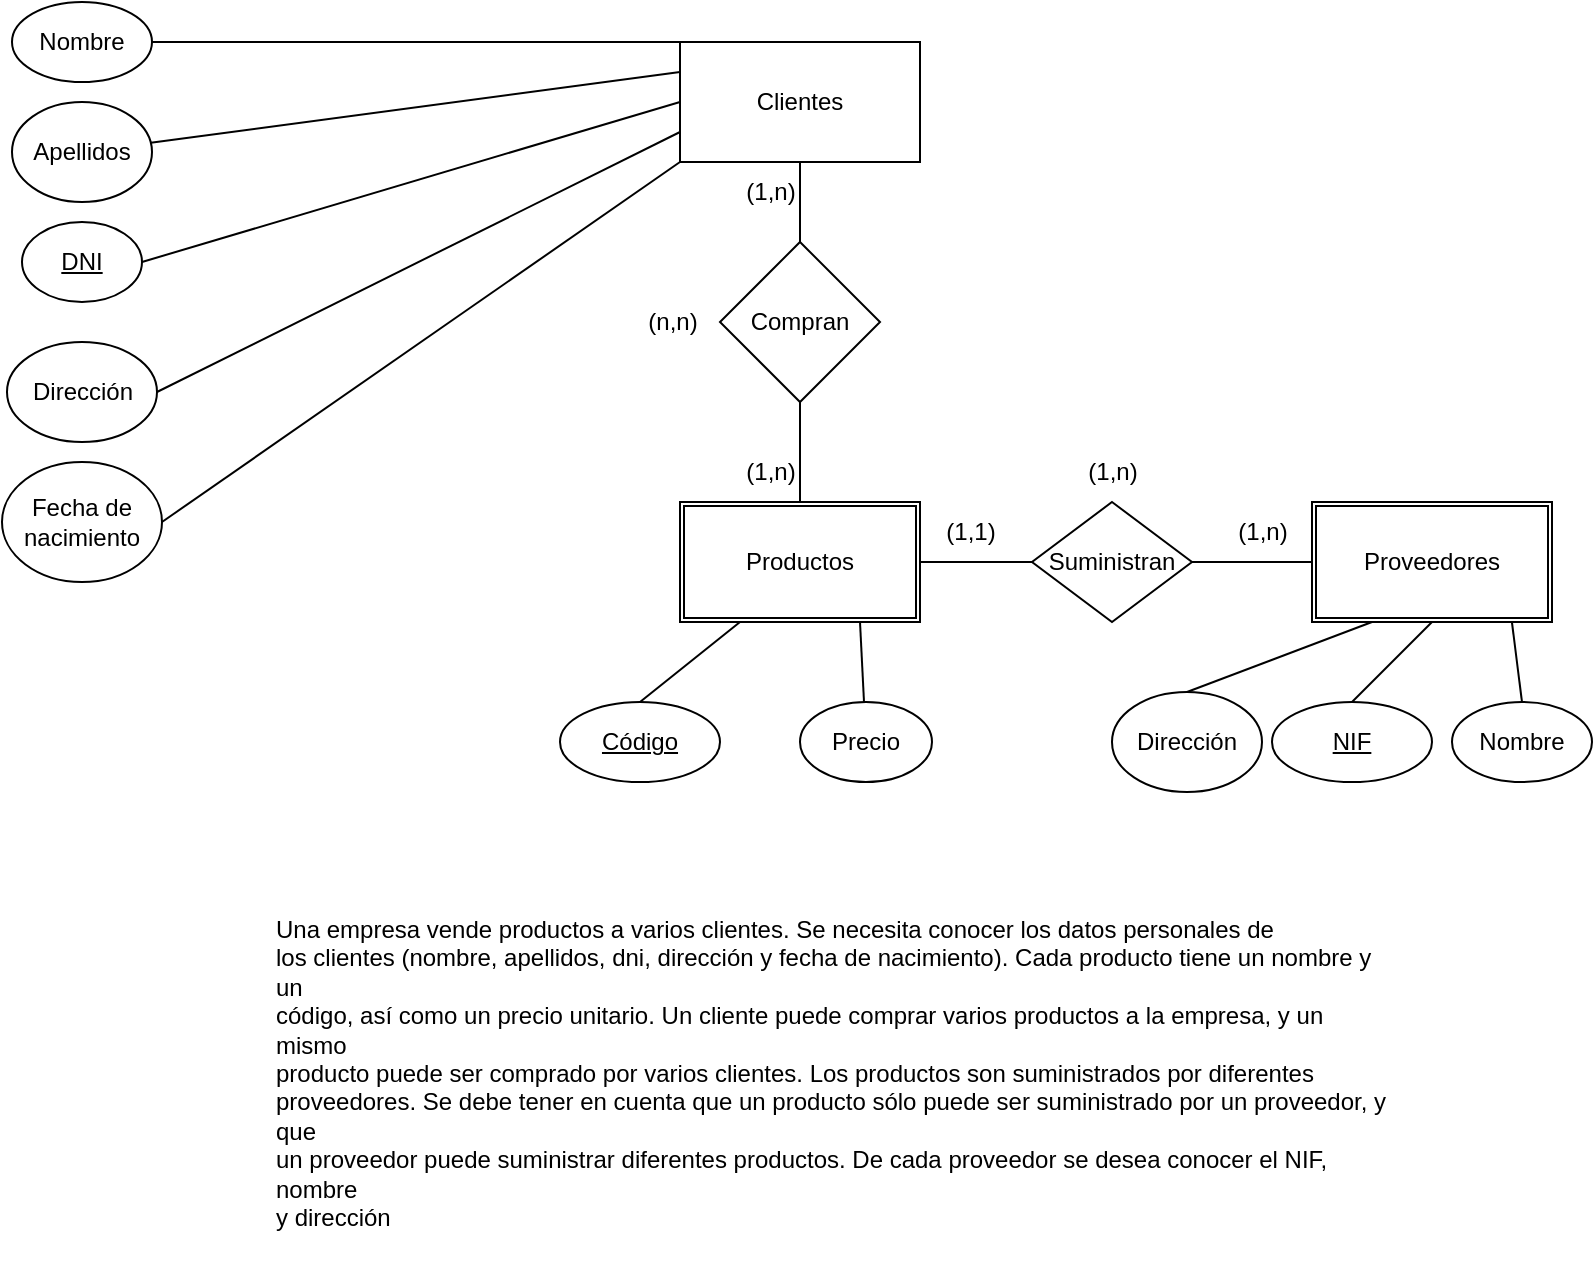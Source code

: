 <mxfile version="20.4.0" type="google"><diagram id="COIHLsNL-WiopbFt6srC" name="Página-1"><mxGraphModel grid="1" page="1" gridSize="10" guides="1" tooltips="1" connect="1" arrows="1" fold="1" pageScale="1" pageWidth="827" pageHeight="1169" math="0" shadow="0"><root><mxCell id="0"/><mxCell id="1" parent="0"/><mxCell id="CYXBWywbIH8q4qcCwJJW-1" value="Una empresa vende productos a varios clientes. Se necesita conocer los datos personales de&#10;los clientes (nombre, apellidos, dni, dirección y fecha de nacimiento). Cada producto tiene un nombre y un&#10;código, así como un precio unitario. Un cliente puede comprar varios productos a la empresa, y un mismo&#10;producto puede ser comprado por varios clientes. Los productos son suministrados por diferentes&#10;proveedores. Se debe tener en cuenta que un producto sólo puede ser suministrado por un proveedor, y que&#10;un proveedor puede suministrar diferentes productos. De cada proveedor se desea conocer el NIF, nombre&#10;y dirección" style="text;whiteSpace=wrap;html=1;" vertex="1" parent="1"><mxGeometry x="150" y="460" width="560" height="180" as="geometry"/></mxCell><mxCell id="CYXBWywbIH8q4qcCwJJW-2" value="Productos" style="shape=ext;double=1;rounded=0;whiteSpace=wrap;html=1;" vertex="1" parent="1"><mxGeometry x="354" y="260" width="120" height="60" as="geometry"/></mxCell><mxCell id="CYXBWywbIH8q4qcCwJJW-3" value="Clientes" style="rounded=0;whiteSpace=wrap;html=1;" vertex="1" parent="1"><mxGeometry x="354" y="30" width="120" height="60" as="geometry"/></mxCell><mxCell id="CYXBWywbIH8q4qcCwJJW-4" value="Compran" style="rhombus;whiteSpace=wrap;html=1;" vertex="1" parent="1"><mxGeometry x="374" y="130" width="80" height="80" as="geometry"/></mxCell><mxCell id="CYXBWywbIH8q4qcCwJJW-5" value="" style="endArrow=none;html=1;rounded=0;entryX=0.5;entryY=1;entryDx=0;entryDy=0;" edge="1" parent="1" source="CYXBWywbIH8q4qcCwJJW-4" target="CYXBWywbIH8q4qcCwJJW-3"><mxGeometry width="50" height="50" relative="1" as="geometry"><mxPoint x="390" y="280" as="sourcePoint"/><mxPoint x="440" y="230" as="targetPoint"/></mxGeometry></mxCell><mxCell id="CYXBWywbIH8q4qcCwJJW-6" value="" style="endArrow=none;html=1;rounded=0;entryX=0.5;entryY=1;entryDx=0;entryDy=0;exitX=0.5;exitY=0;exitDx=0;exitDy=0;" edge="1" parent="1" source="CYXBWywbIH8q4qcCwJJW-2" target="CYXBWywbIH8q4qcCwJJW-4"><mxGeometry width="50" height="50" relative="1" as="geometry"><mxPoint x="390" y="280" as="sourcePoint"/><mxPoint x="440" y="230" as="targetPoint"/></mxGeometry></mxCell><mxCell id="CYXBWywbIH8q4qcCwJJW-7" value="Fecha de nacimiento" style="ellipse;whiteSpace=wrap;html=1;" vertex="1" parent="1"><mxGeometry x="15" y="240" width="80" height="60" as="geometry"/></mxCell><mxCell id="CYXBWywbIH8q4qcCwJJW-8" value="Dirección" style="ellipse;whiteSpace=wrap;html=1;" vertex="1" parent="1"><mxGeometry x="17.5" y="180" width="75" height="50" as="geometry"/></mxCell><mxCell id="CYXBWywbIH8q4qcCwJJW-9" value="&lt;u&gt;DNI&lt;/u&gt;" style="ellipse;whiteSpace=wrap;html=1;" vertex="1" parent="1"><mxGeometry x="25" y="120" width="60" height="40" as="geometry"/></mxCell><mxCell id="CYXBWywbIH8q4qcCwJJW-10" value="Apellidos" style="ellipse;whiteSpace=wrap;html=1;" vertex="1" parent="1"><mxGeometry x="20" y="60" width="70" height="50" as="geometry"/></mxCell><mxCell id="CYXBWywbIH8q4qcCwJJW-11" value="Nombre" style="ellipse;whiteSpace=wrap;html=1;" vertex="1" parent="1"><mxGeometry x="20" y="10" width="70" height="40" as="geometry"/></mxCell><mxCell id="CYXBWywbIH8q4qcCwJJW-12" value="" style="endArrow=none;html=1;rounded=0;entryX=0;entryY=0;entryDx=0;entryDy=0;" edge="1" parent="1" source="CYXBWywbIH8q4qcCwJJW-11" target="CYXBWywbIH8q4qcCwJJW-3"><mxGeometry width="50" height="50" relative="1" as="geometry"><mxPoint x="390" y="280" as="sourcePoint"/><mxPoint x="440" y="230" as="targetPoint"/></mxGeometry></mxCell><mxCell id="CYXBWywbIH8q4qcCwJJW-13" value="" style="endArrow=none;html=1;rounded=0;entryX=0;entryY=0.25;entryDx=0;entryDy=0;" edge="1" parent="1" source="CYXBWywbIH8q4qcCwJJW-10" target="CYXBWywbIH8q4qcCwJJW-3"><mxGeometry width="50" height="50" relative="1" as="geometry"><mxPoint x="390" y="280" as="sourcePoint"/><mxPoint x="440" y="230" as="targetPoint"/></mxGeometry></mxCell><mxCell id="CYXBWywbIH8q4qcCwJJW-14" value="" style="endArrow=none;html=1;rounded=0;entryX=0;entryY=0.5;entryDx=0;entryDy=0;exitX=1;exitY=0.5;exitDx=0;exitDy=0;" edge="1" parent="1" source="CYXBWywbIH8q4qcCwJJW-9" target="CYXBWywbIH8q4qcCwJJW-3"><mxGeometry width="50" height="50" relative="1" as="geometry"><mxPoint x="390" y="280" as="sourcePoint"/><mxPoint x="440" y="230" as="targetPoint"/></mxGeometry></mxCell><mxCell id="CYXBWywbIH8q4qcCwJJW-15" value="" style="endArrow=none;html=1;rounded=0;entryX=0;entryY=0.75;entryDx=0;entryDy=0;exitX=1;exitY=0.5;exitDx=0;exitDy=0;" edge="1" parent="1" source="CYXBWywbIH8q4qcCwJJW-8" target="CYXBWywbIH8q4qcCwJJW-3"><mxGeometry width="50" height="50" relative="1" as="geometry"><mxPoint x="390" y="280" as="sourcePoint"/><mxPoint x="440" y="230" as="targetPoint"/></mxGeometry></mxCell><mxCell id="CYXBWywbIH8q4qcCwJJW-16" value="" style="endArrow=none;html=1;rounded=0;entryX=0;entryY=1;entryDx=0;entryDy=0;exitX=1;exitY=0.5;exitDx=0;exitDy=0;" edge="1" parent="1" source="CYXBWywbIH8q4qcCwJJW-7" target="CYXBWywbIH8q4qcCwJJW-3"><mxGeometry width="50" height="50" relative="1" as="geometry"><mxPoint x="390" y="280" as="sourcePoint"/><mxPoint x="440" y="230" as="targetPoint"/></mxGeometry></mxCell><mxCell id="CYXBWywbIH8q4qcCwJJW-17" value="&lt;u&gt;Código&lt;/u&gt;" style="ellipse;whiteSpace=wrap;html=1;" vertex="1" parent="1"><mxGeometry x="294" y="360" width="80" height="40" as="geometry"/></mxCell><mxCell id="CYXBWywbIH8q4qcCwJJW-20" value="Precio" style="ellipse;whiteSpace=wrap;html=1;" vertex="1" parent="1"><mxGeometry x="414" y="360" width="66" height="40" as="geometry"/></mxCell><mxCell id="CYXBWywbIH8q4qcCwJJW-21" value="" style="endArrow=none;html=1;rounded=0;exitX=0.5;exitY=0;exitDx=0;exitDy=0;entryX=0.25;entryY=1;entryDx=0;entryDy=0;" edge="1" parent="1" source="CYXBWywbIH8q4qcCwJJW-17" target="CYXBWywbIH8q4qcCwJJW-2"><mxGeometry width="50" height="50" relative="1" as="geometry"><mxPoint x="390" y="390" as="sourcePoint"/><mxPoint x="440" y="340" as="targetPoint"/></mxGeometry></mxCell><mxCell id="CYXBWywbIH8q4qcCwJJW-22" value="" style="endArrow=none;html=1;rounded=0;entryX=0.75;entryY=1;entryDx=0;entryDy=0;" edge="1" parent="1" source="CYXBWywbIH8q4qcCwJJW-20" target="CYXBWywbIH8q4qcCwJJW-2"><mxGeometry width="50" height="50" relative="1" as="geometry"><mxPoint x="390" y="390" as="sourcePoint"/><mxPoint x="440" y="340" as="targetPoint"/></mxGeometry></mxCell><mxCell id="CYXBWywbIH8q4qcCwJJW-23" value="(1,n)" style="text;html=1;align=center;verticalAlign=middle;resizable=0;points=[];autosize=1;strokeColor=none;fillColor=none;" vertex="1" parent="1"><mxGeometry x="374" y="90" width="50" height="30" as="geometry"/></mxCell><mxCell id="CYXBWywbIH8q4qcCwJJW-24" value="(1,n)" style="text;html=1;align=center;verticalAlign=middle;resizable=0;points=[];autosize=1;strokeColor=none;fillColor=none;" vertex="1" parent="1"><mxGeometry x="374" y="230" width="50" height="30" as="geometry"/></mxCell><mxCell id="CYXBWywbIH8q4qcCwJJW-25" value="(n,n)" style="text;html=1;align=center;verticalAlign=middle;resizable=0;points=[];autosize=1;strokeColor=none;fillColor=none;" vertex="1" parent="1"><mxGeometry x="325" y="155" width="50" height="30" as="geometry"/></mxCell><mxCell id="CYXBWywbIH8q4qcCwJJW-26" value="Proveedores" style="shape=ext;double=1;rounded=0;whiteSpace=wrap;html=1;" vertex="1" parent="1"><mxGeometry x="670" y="260" width="120" height="60" as="geometry"/></mxCell><mxCell id="CYXBWywbIH8q4qcCwJJW-27" value="Suministran" style="rhombus;whiteSpace=wrap;html=1;" vertex="1" parent="1"><mxGeometry x="530" y="260" width="80" height="60" as="geometry"/></mxCell><mxCell id="CYXBWywbIH8q4qcCwJJW-28" value="" style="endArrow=none;html=1;rounded=0;entryX=0;entryY=0.5;entryDx=0;entryDy=0;exitX=1;exitY=0.5;exitDx=0;exitDy=0;" edge="1" parent="1" source="CYXBWywbIH8q4qcCwJJW-2" target="CYXBWywbIH8q4qcCwJJW-27"><mxGeometry width="50" height="50" relative="1" as="geometry"><mxPoint x="390" y="410" as="sourcePoint"/><mxPoint x="440" y="360" as="targetPoint"/></mxGeometry></mxCell><mxCell id="CYXBWywbIH8q4qcCwJJW-29" value="" style="endArrow=none;html=1;rounded=0;entryX=0;entryY=0.5;entryDx=0;entryDy=0;exitX=1;exitY=0.5;exitDx=0;exitDy=0;" edge="1" parent="1" source="CYXBWywbIH8q4qcCwJJW-27" target="CYXBWywbIH8q4qcCwJJW-26"><mxGeometry width="50" height="50" relative="1" as="geometry"><mxPoint x="390" y="410" as="sourcePoint"/><mxPoint x="440" y="360" as="targetPoint"/></mxGeometry></mxCell><mxCell id="CYXBWywbIH8q4qcCwJJW-30" value="(1,1)" style="text;html=1;align=center;verticalAlign=middle;resizable=0;points=[];autosize=1;strokeColor=none;fillColor=none;" vertex="1" parent="1"><mxGeometry x="474" y="260" width="50" height="30" as="geometry"/></mxCell><mxCell id="CYXBWywbIH8q4qcCwJJW-31" value="(1,n)" style="text;html=1;align=center;verticalAlign=middle;resizable=0;points=[];autosize=1;strokeColor=none;fillColor=none;" vertex="1" parent="1"><mxGeometry x="620" y="260" width="50" height="30" as="geometry"/></mxCell><mxCell id="CYXBWywbIH8q4qcCwJJW-32" value="(1,n)" style="text;html=1;align=center;verticalAlign=middle;resizable=0;points=[];autosize=1;strokeColor=none;fillColor=none;" vertex="1" parent="1"><mxGeometry x="545" y="230" width="50" height="30" as="geometry"/></mxCell><mxCell id="CYXBWywbIH8q4qcCwJJW-33" value="&lt;u&gt;NIF&lt;/u&gt;" style="ellipse;whiteSpace=wrap;html=1;" vertex="1" parent="1"><mxGeometry x="650" y="360" width="80" height="40" as="geometry"/></mxCell><mxCell id="CYXBWywbIH8q4qcCwJJW-34" value="Nombre" style="ellipse;whiteSpace=wrap;html=1;" vertex="1" parent="1"><mxGeometry x="740" y="360" width="70" height="40" as="geometry"/></mxCell><mxCell id="CYXBWywbIH8q4qcCwJJW-35" value="Dirección" style="ellipse;whiteSpace=wrap;html=1;" vertex="1" parent="1"><mxGeometry x="570" y="355" width="75" height="50" as="geometry"/></mxCell><mxCell id="CYXBWywbIH8q4qcCwJJW-36" value="" style="endArrow=none;html=1;rounded=0;entryX=0.25;entryY=1;entryDx=0;entryDy=0;exitX=0.5;exitY=0;exitDx=0;exitDy=0;" edge="1" parent="1" source="CYXBWywbIH8q4qcCwJJW-35" target="CYXBWywbIH8q4qcCwJJW-26"><mxGeometry width="50" height="50" relative="1" as="geometry"><mxPoint x="390" y="370" as="sourcePoint"/><mxPoint x="440" y="320" as="targetPoint"/></mxGeometry></mxCell><mxCell id="CYXBWywbIH8q4qcCwJJW-37" value="" style="endArrow=none;html=1;rounded=0;entryX=0.5;entryY=1;entryDx=0;entryDy=0;exitX=0.5;exitY=0;exitDx=0;exitDy=0;" edge="1" parent="1" source="CYXBWywbIH8q4qcCwJJW-33" target="CYXBWywbIH8q4qcCwJJW-26"><mxGeometry width="50" height="50" relative="1" as="geometry"><mxPoint x="390" y="370" as="sourcePoint"/><mxPoint x="440" y="320" as="targetPoint"/></mxGeometry></mxCell><mxCell id="CYXBWywbIH8q4qcCwJJW-38" value="" style="endArrow=none;html=1;rounded=0;entryX=0.833;entryY=1;entryDx=0;entryDy=0;entryPerimeter=0;exitX=0.5;exitY=0;exitDx=0;exitDy=0;" edge="1" parent="1" source="CYXBWywbIH8q4qcCwJJW-34" target="CYXBWywbIH8q4qcCwJJW-26"><mxGeometry width="50" height="50" relative="1" as="geometry"><mxPoint x="390" y="370" as="sourcePoint"/><mxPoint x="440" y="320" as="targetPoint"/></mxGeometry></mxCell></root></mxGraphModel></diagram></mxfile>